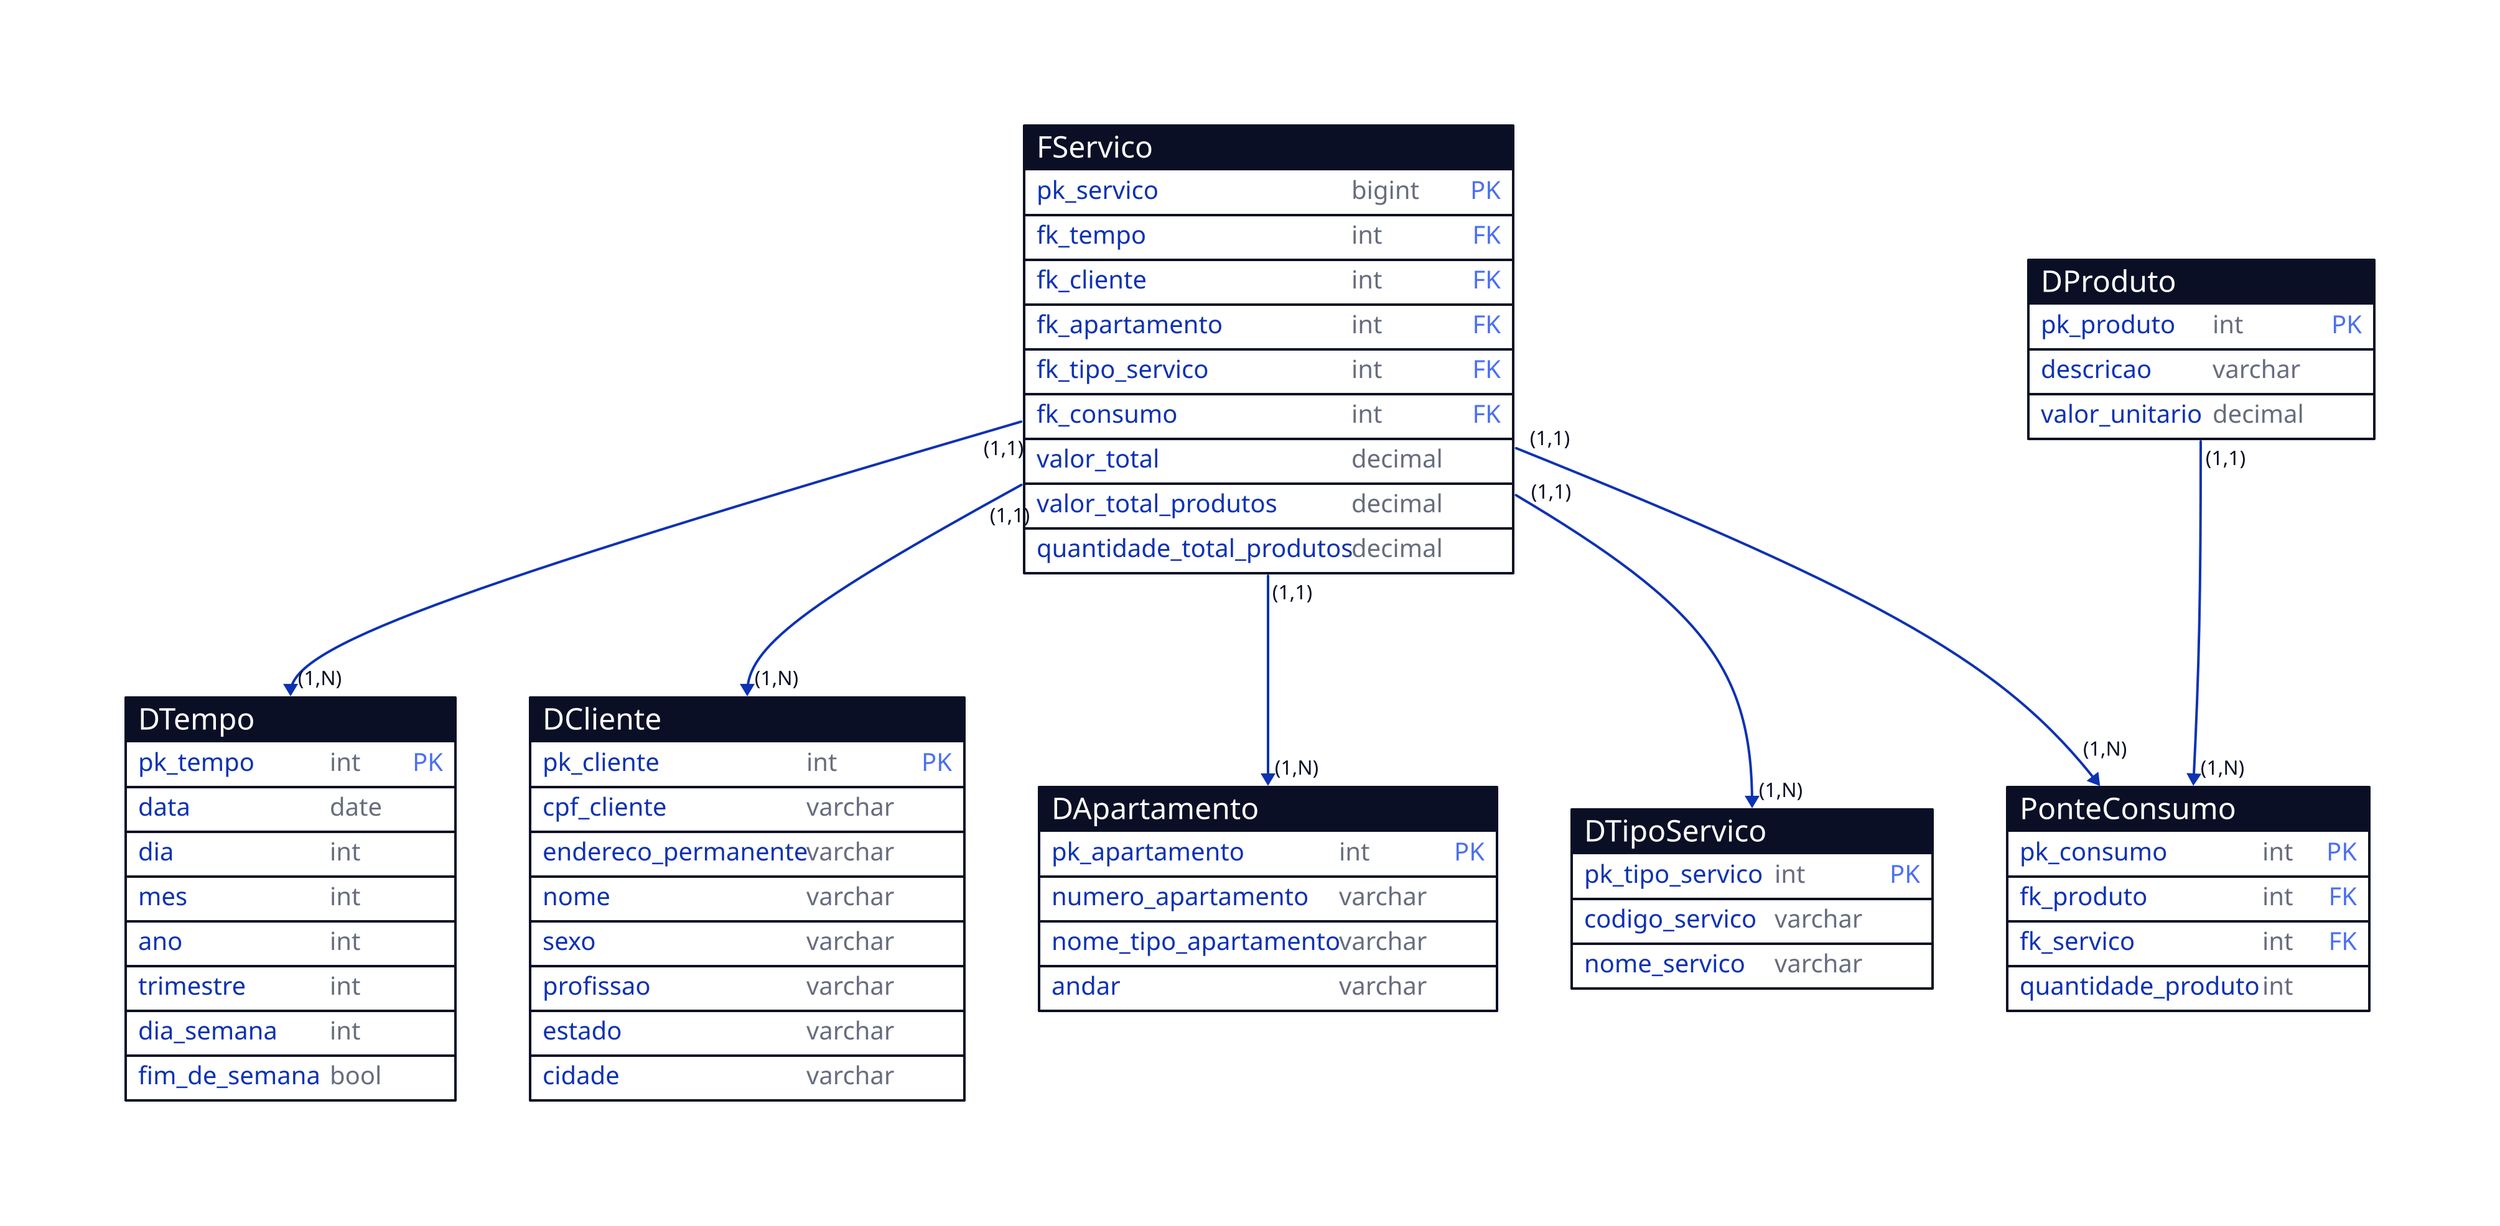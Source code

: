 vars: {
  d2-config: {
    layout-engine: dagre
    theme-id: 0
  }
}

DTempo: {
  shape: sql_table
  pk_tempo: int {constraint: primary_key}
  data: date
  dia: int
  mes: int
  ano: int
  trimestre: int
  dia_semana: int
  fim_de_semana: bool
}

DCliente: {
  shape: sql_table
  pk_cliente: int {constraint: primary_key}
  cpf_cliente: varchar
  # cod_hospede_origem: varchar
  endereco_permanente: varchar
  nome: varchar
  sexo: varchar
  profissao: varchar
  estado: varchar
  cidade: varchar
}

DApartamento: {
  shape: sql_table
  pk_apartamento: int {constraint: primary_key}
  # cod_apartamento_origem: varchar
  numero_apartamento: varchar
  nome_tipo_apartamento: varchar
  andar: varchar
  # bloco: varchar(10)
}

# Comentei alguns atributos

DTipoServico: {
  shape: sql_table
  pk_tipo_servico: int {constraint: primary_key}
  codigo_servico: varchar
  nome_servico: varchar
  # categoria_servico: varchar
  # unidade: varchar
  # ativo: char
}

FServico: {
  shape: sql_table
  pk_servico: bigint {constraint: primary_key}
  fk_tempo: int {constraint: foreign_key}
  fk_cliente: int {constraint: foreign_key}
  fk_apartamento: int {constraint: foreign_key}
  fk_tipo_servico: int {constraint: foreign_key}
  fk_consumo: int {constraint: foreign_key}
  valor_total: decimal
  valor_total_produtos: decimal
  quantidade_total_produtos: decimal
  # valor_liquido: decimal
  # nro_comanda: varchar
  # nro_hospedagem: varchar(30)
}

PonteConsumo: {
  shape: sql_table
  pk_consumo: int {constraint: primary_key}
  fk_produto: int {constraint: foreign_key}
  fk_servico: int {constraint: foreign_key}
  quantidade_produto: int
}

DProduto: {
  shape: sql_table
  pk_produto: int {constraint: primary_key}
  descricao: varchar
  valor_unitario: decimal
}


FServico.fk_tempo -> DTempo.pk_tempo: {
    source-arrowhead.label: (1,1)
    target-arrowhead.label: (1,N)
}
FServico.fk_cliente -> DCliente.pk_cliente: {
    source-arrowhead.label: (1,1)
    target-arrowhead.label: (1,N)
}
FServico.fk_apartamento -> DApartamento.pk_apartamento: {
    source-arrowhead.label: (1,1)
    target-arrowhead.label: (1,N)
}
FServico.fk_tipo_servico -> DTipoServico.pk_tipo_servico: {
    source-arrowhead.label: (1,1)
    target-arrowhead.label: (1,N)
}
FServico.pk_servico -> PonteConsumo.fk_servico: {
    source-arrowhead.label: (1,1)
    target-arrowhead.label: (1,N)
}
DProduto.pk_produto -> PonteConsumo.fk_produto: {
    source-arrowhead.label: (1,1)
    target-arrowhead.label: (1,N)
}
